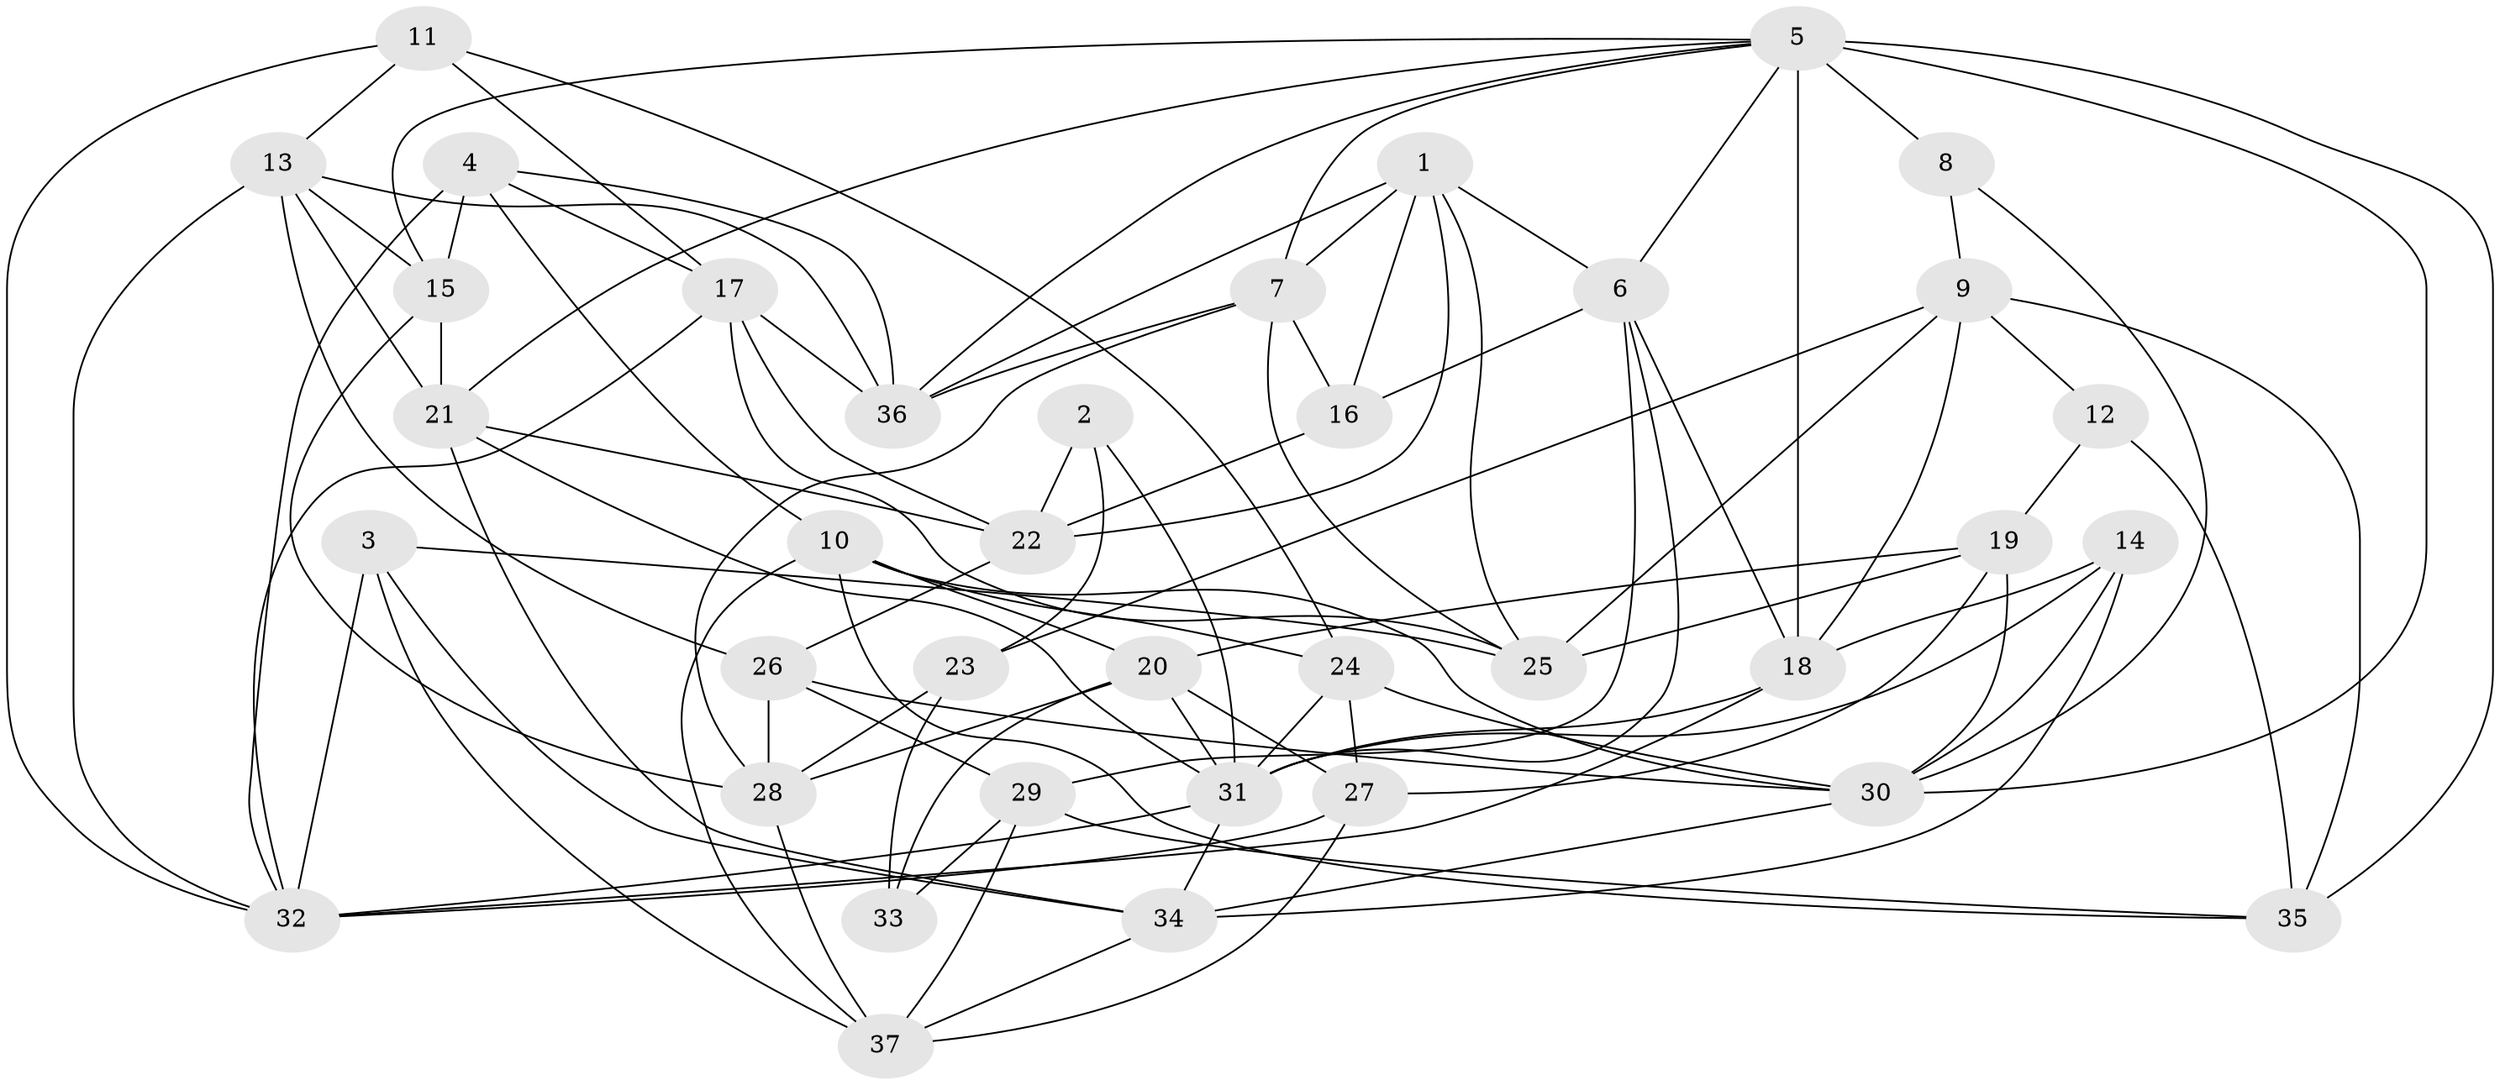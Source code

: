 // original degree distribution, {4: 1.0}
// Generated by graph-tools (version 1.1) at 2025/26/03/09/25 03:26:49]
// undirected, 37 vertices, 101 edges
graph export_dot {
graph [start="1"]
  node [color=gray90,style=filled];
  1;
  2;
  3;
  4;
  5;
  6;
  7;
  8;
  9;
  10;
  11;
  12;
  13;
  14;
  15;
  16;
  17;
  18;
  19;
  20;
  21;
  22;
  23;
  24;
  25;
  26;
  27;
  28;
  29;
  30;
  31;
  32;
  33;
  34;
  35;
  36;
  37;
  1 -- 6 [weight=1.0];
  1 -- 7 [weight=1.0];
  1 -- 16 [weight=1.0];
  1 -- 22 [weight=1.0];
  1 -- 25 [weight=1.0];
  1 -- 36 [weight=1.0];
  2 -- 22 [weight=1.0];
  2 -- 23 [weight=2.0];
  2 -- 31 [weight=1.0];
  3 -- 25 [weight=1.0];
  3 -- 32 [weight=1.0];
  3 -- 34 [weight=1.0];
  3 -- 37 [weight=1.0];
  4 -- 10 [weight=1.0];
  4 -- 15 [weight=2.0];
  4 -- 17 [weight=1.0];
  4 -- 32 [weight=1.0];
  4 -- 36 [weight=1.0];
  5 -- 6 [weight=1.0];
  5 -- 7 [weight=1.0];
  5 -- 8 [weight=2.0];
  5 -- 15 [weight=1.0];
  5 -- 18 [weight=1.0];
  5 -- 21 [weight=1.0];
  5 -- 30 [weight=1.0];
  5 -- 35 [weight=1.0];
  5 -- 36 [weight=1.0];
  6 -- 16 [weight=1.0];
  6 -- 18 [weight=1.0];
  6 -- 29 [weight=1.0];
  6 -- 31 [weight=1.0];
  7 -- 16 [weight=1.0];
  7 -- 25 [weight=1.0];
  7 -- 28 [weight=1.0];
  7 -- 36 [weight=1.0];
  8 -- 9 [weight=1.0];
  8 -- 30 [weight=1.0];
  9 -- 12 [weight=1.0];
  9 -- 18 [weight=1.0];
  9 -- 23 [weight=1.0];
  9 -- 25 [weight=1.0];
  9 -- 35 [weight=1.0];
  10 -- 20 [weight=1.0];
  10 -- 24 [weight=1.0];
  10 -- 30 [weight=1.0];
  10 -- 35 [weight=1.0];
  10 -- 37 [weight=1.0];
  11 -- 13 [weight=1.0];
  11 -- 17 [weight=1.0];
  11 -- 24 [weight=1.0];
  11 -- 32 [weight=1.0];
  12 -- 19 [weight=1.0];
  12 -- 35 [weight=2.0];
  13 -- 15 [weight=1.0];
  13 -- 21 [weight=1.0];
  13 -- 26 [weight=1.0];
  13 -- 32 [weight=1.0];
  13 -- 36 [weight=1.0];
  14 -- 18 [weight=1.0];
  14 -- 30 [weight=2.0];
  14 -- 31 [weight=2.0];
  14 -- 34 [weight=1.0];
  15 -- 21 [weight=1.0];
  15 -- 28 [weight=1.0];
  16 -- 22 [weight=1.0];
  17 -- 22 [weight=1.0];
  17 -- 25 [weight=1.0];
  17 -- 32 [weight=1.0];
  17 -- 36 [weight=1.0];
  18 -- 31 [weight=1.0];
  18 -- 32 [weight=1.0];
  19 -- 20 [weight=1.0];
  19 -- 25 [weight=1.0];
  19 -- 27 [weight=2.0];
  19 -- 30 [weight=1.0];
  20 -- 27 [weight=1.0];
  20 -- 28 [weight=1.0];
  20 -- 31 [weight=1.0];
  20 -- 33 [weight=1.0];
  21 -- 22 [weight=1.0];
  21 -- 31 [weight=1.0];
  21 -- 34 [weight=1.0];
  22 -- 26 [weight=1.0];
  23 -- 28 [weight=1.0];
  23 -- 33 [weight=2.0];
  24 -- 27 [weight=1.0];
  24 -- 30 [weight=2.0];
  24 -- 31 [weight=1.0];
  26 -- 28 [weight=1.0];
  26 -- 29 [weight=2.0];
  26 -- 30 [weight=1.0];
  27 -- 32 [weight=1.0];
  27 -- 37 [weight=1.0];
  28 -- 37 [weight=1.0];
  29 -- 33 [weight=1.0];
  29 -- 35 [weight=1.0];
  29 -- 37 [weight=1.0];
  30 -- 34 [weight=1.0];
  31 -- 32 [weight=1.0];
  31 -- 34 [weight=1.0];
  34 -- 37 [weight=1.0];
}
